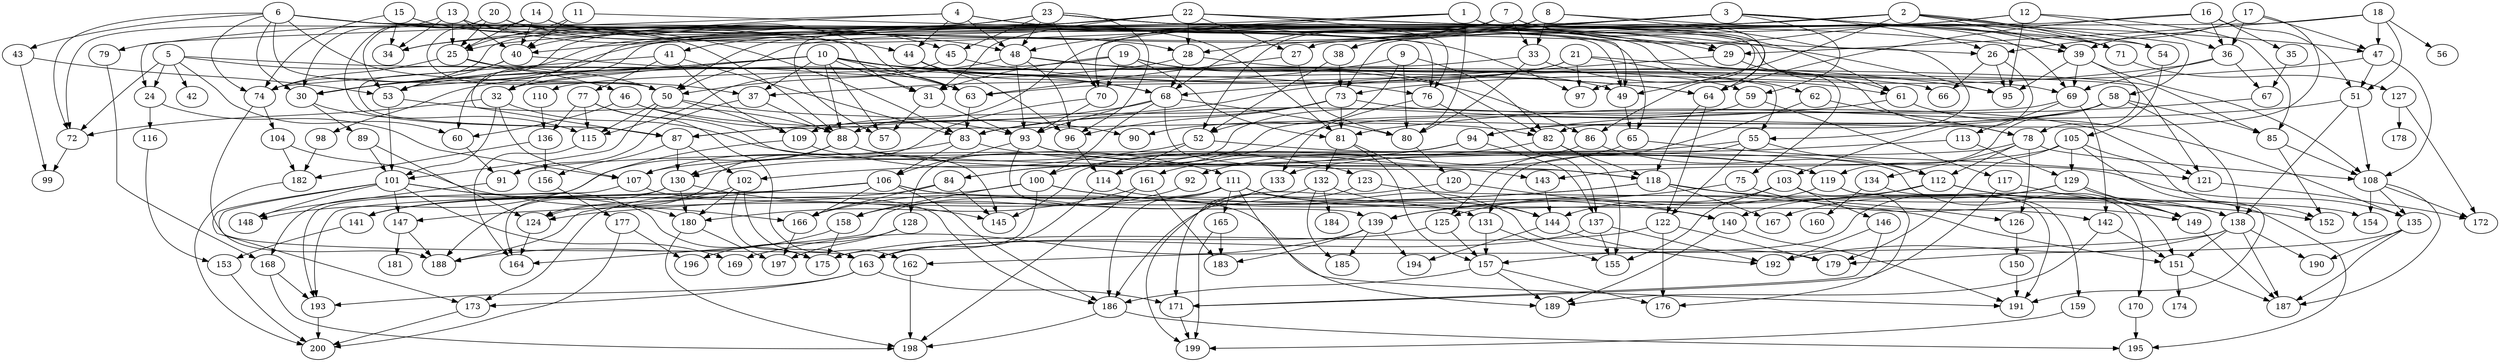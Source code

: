 // DAG automatically generated by daggen at Wed Apr 12 12:22:19 2017
// ./daggen --dot -n 200 --jump=3 --fat=0.6 --regularity=0.8 --density=0.2 
digraph G {
  1 [size="156515455680", alpha="0.09"]
  1 -> 34 [size ="134217728"]
  1 -> 48 [size ="134217728"]
  1 -> 64 [size ="134217728"]
  1 -> 69 [size ="134217728"]
  1 -> 70 [size ="134217728"]
  1 -> 80 [size ="134217728"]
  1 -> 97 [size ="134217728"]
  2 [size="3973115919", alpha="0.16"]
  2 -> 38 [size ="75497472"]
  2 -> 39 [size ="75497472"]
  2 -> 40 [size ="75497472"]
  2 -> 49 [size ="75497472"]
  2 -> 50 [size ="75497472"]
  2 -> 54 [size ="75497472"]
  2 -> 58 [size ="75497472"]
  2 -> 71 [size ="75497472"]
  3 [size="24226194892", alpha="0.16"]
  3 -> 25 [size ="536870912"]
  3 -> 26 [size ="536870912"]
  3 -> 27 [size ="536870912"]
  3 -> 30 [size ="536870912"]
  3 -> 38 [size ="536870912"]
  3 -> 54 [size ="536870912"]
  3 -> 59 [size ="536870912"]
  3 -> 71 [size ="536870912"]
  4 [size="767772828836", alpha="0.20"]
  4 -> 24 [size ="536870912"]
  4 -> 29 [size ="536870912"]
  4 -> 40 [size ="536870912"]
  4 -> 44 [size ="536870912"]
  4 -> 48 [size ="536870912"]
  4 -> 95 [size ="536870912"]
  5 [size="3768712478", alpha="0.17"]
  5 -> 24 [size ="75497472"]
  5 -> 42 [size ="75497472"]
  5 -> 46 [size ="75497472"]
  5 -> 60 [size ="75497472"]
  5 -> 69 [size ="75497472"]
  5 -> 72 [size ="75497472"]
  6 [size="8532463115", alpha="0.05"]
  6 -> 30 [size ="134217728"]
  6 -> 31 [size ="134217728"]
  6 -> 37 [size ="134217728"]
  6 -> 43 [size ="134217728"]
  6 -> 48 [size ="134217728"]
  6 -> 50 [size ="134217728"]
  6 -> 72 [size ="134217728"]
  6 -> 74 [size ="134217728"]
  6 -> 76 [size ="134217728"]
  6 -> 97 [size ="134217728"]
  7 [size="384560043844", alpha="0.16"]
  7 -> 32 [size ="301989888"]
  7 -> 33 [size ="301989888"]
  7 -> 61 [size ="301989888"]
  7 -> 68 [size ="301989888"]
  7 -> 71 [size ="301989888"]
  7 -> 74 [size ="301989888"]
  7 -> 86 [size ="301989888"]
  7 -> 88 [size ="301989888"]
  8 [size="17629537284", alpha="0.18"]
  8 -> 30 [size ="411041792"]
  8 -> 33 [size ="411041792"]
  8 -> 39 [size ="411041792"]
  8 -> 52 [size ="411041792"]
  8 -> 55 [size ="411041792"]
  9 [size="11603147168", alpha="0.11"]
  9 -> 37 [size ="209715200"]
  9 -> 52 [size ="209715200"]
  9 -> 80 [size ="209715200"]
  9 -> 82 [size ="209715200"]
  10 [size="368293445632", alpha="0.08"]
  10 -> 30 [size ="411041792"]
  10 -> 31 [size ="411041792"]
  10 -> 32 [size ="411041792"]
  10 -> 37 [size ="411041792"]
  10 -> 49 [size ="411041792"]
  10 -> 53 [size ="411041792"]
  10 -> 57 [size ="411041792"]
  10 -> 63 [size ="411041792"]
  10 -> 64 [size ="411041792"]
  10 -> 68 [size ="411041792"]
  10 -> 76 [size ="411041792"]
  10 -> 88 [size ="411041792"]
  11 [size="6245581815", alpha="0.05"]
  11 -> 25 [size ="301989888"]
  11 -> 26 [size ="301989888"]
  11 -> 40 [size ="301989888"]
  12 [size="8589934592", alpha="0.05"]
  12 -> 28 [size ="33554432"]
  12 -> 36 [size ="33554432"]
  12 -> 50 [size ="33554432"]
  12 -> 85 [size ="33554432"]
  12 -> 95 [size ="33554432"]
  13 [size="36445278938", alpha="0.05"]
  13 -> 25 [size ="838860800"]
  13 -> 28 [size ="838860800"]
  13 -> 30 [size ="838860800"]
  13 -> 34 [size ="838860800"]
  13 -> 40 [size ="838860800"]
  13 -> 44 [size ="838860800"]
  13 -> 49 [size ="838860800"]
  14 [size="368293445632", alpha="0.03"]
  14 -> 25 [size ="411041792"]
  14 -> 40 [size ="411041792"]
  14 -> 50 [size ="411041792"]
  14 -> 62 [size ="411041792"]
  14 -> 63 [size ="411041792"]
  14 -> 72 [size ="411041792"]
  14 -> 75 [size ="411041792"]
  15 [size="19092967861", alpha="0.14"]
  15 -> 34 [size ="33554432"]
  15 -> 74 [size ="33554432"]
  15 -> 83 [size ="33554432"]
  15 -> 88 [size ="33554432"]
  16 [size="1225531102182", alpha="0.06"]
  16 -> 35 [size ="838860800"]
  16 -> 36 [size ="838860800"]
  16 -> 51 [size ="838860800"]
  16 -> 64 [size ="838860800"]
  16 -> 73 [size ="838860800"]
  17 [size="864950031868", alpha="0.06"]
  17 -> 26 [size ="536870912"]
  17 -> 36 [size ="536870912"]
  17 -> 39 [size ="536870912"]
  17 -> 47 [size ="536870912"]
  17 -> 82 [size ="536870912"]
  18 [size="13410473808", alpha="0.06"]
  18 -> 29 [size ="679477248"]
  18 -> 47 [size ="679477248"]
  18 -> 51 [size ="679477248"]
  18 -> 56 [size ="679477248"]
  18 -> 60 [size ="679477248"]
  19 [size="295342065624", alpha="0.10"]
  19 -> 31 [size ="209715200"]
  19 -> 53 [size ="209715200"]
  19 -> 59 [size ="209715200"]
  19 -> 70 [size ="209715200"]
  19 -> 81 [size ="209715200"]
  19 -> 82 [size ="209715200"]
  20 [size="8589934592", alpha="0.01"]
  20 -> 25 [size ="33554432"]
  20 -> 45 [size ="33554432"]
  20 -> 53 [size ="33554432"]
  20 -> 65 [size ="33554432"]
  20 -> 81 [size ="33554432"]
  20 -> 87 [size ="33554432"]
  21 [size="134217728000", alpha="0.00"]
  21 -> 32 [size ="209715200"]
  21 -> 55 [size ="209715200"]
  21 -> 63 [size ="209715200"]
  21 -> 66 [size ="209715200"]
  21 -> 97 [size ="209715200"]
  22 [size="96751124261", alpha="0.06"]
  22 -> 27 [size ="75497472"]
  22 -> 28 [size ="75497472"]
  22 -> 31 [size ="75497472"]
  22 -> 34 [size ="75497472"]
  22 -> 39 [size ="75497472"]
  22 -> 41 [size ="75497472"]
  22 -> 47 [size ="75497472"]
  22 -> 57 [size ="75497472"]
  22 -> 76 [size ="75497472"]
  23 [size="30269970294", alpha="0.02"]
  23 -> 29 [size ="75497472"]
  23 -> 45 [size ="75497472"]
  23 -> 48 [size ="75497472"]
  23 -> 49 [size ="75497472"]
  23 -> 61 [size ="75497472"]
  23 -> 70 [size ="75497472"]
  23 -> 79 [size ="75497472"]
  23 -> 87 [size ="75497472"]
  23 -> 96 [size ="75497472"]
  24 [size="31535588667", alpha="0.14"]
  24 -> 107 [size ="33554432"]
  24 -> 116 [size ="33554432"]
  25 [size="9045985930", alpha="0.08"]
  25 -> 50 [size ="411041792"]
  25 -> 74 [size ="411041792"]
  25 -> 121 [size ="411041792"]
  26 [size="231928233984", alpha="0.18"]
  26 -> 66 [size ="301989888"]
  26 -> 95 [size ="301989888"]
  26 -> 103 [size ="301989888"]
  27 [size="8608860438", alpha="0.14"]
  27 -> 63 [size ="411041792"]
  27 -> 80 [size ="411041792"]
  28 [size="14214090762", alpha="0.08"]
  28 -> 68 [size ="838860800"]
  28 -> 95 [size ="838860800"]
  28 -> 98 [size ="838860800"]
  29 [size="430844342", alpha="0.04"]
  29 -> 68 [size ="33554432"]
  29 -> 78 [size ="33554432"]
  30 [size="33994353209", alpha="0.02"]
  30 -> 89 [size ="838860800"]
  30 -> 115 [size ="838860800"]
  31 [size="549755813888", alpha="0.15"]
  31 -> 57 [size ="536870912"]
  31 -> 93 [size ="536870912"]
  32 [size="30570222342", alpha="0.13"]
  32 -> 72 [size ="33554432"]
  32 -> 101 [size ="33554432"]
  32 -> 107 [size ="33554432"]
  32 -> 111 [size ="33554432"]
  33 [size="22201601941", alpha="0.06"]
  33 -> 61 [size ="679477248"]
  33 -> 80 [size ="679477248"]
  33 -> 110 [size ="679477248"]
  34 [size="28991029248", alpha="0.15"]
  35 [size="1073741824000", alpha="0.19"]
  35 -> 67 [size ="838860800"]
  36 [size="259146120792", alpha="0.15"]
  36 -> 67 [size ="536870912"]
  36 -> 69 [size ="536870912"]
  36 -> 73 [size ="536870912"]
  37 [size="6601843214", alpha="0.04"]
  37 -> 88 [size ="134217728"]
  37 -> 91 [size ="134217728"]
  38 [size="102637989744", alpha="0.01"]
  38 -> 52 [size ="134217728"]
  38 -> 73 [size ="134217728"]
  39 [size="24549158172", alpha="0.19"]
  39 -> 69 [size ="679477248"]
  39 -> 78 [size ="679477248"]
  39 -> 95 [size ="679477248"]
  39 -> 108 [size ="679477248"]
  40 [size="730448488", alpha="0.19"]
  40 -> 53 [size ="33554432"]
  40 -> 63 [size ="33554432"]
  40 -> 87 [size ="33554432"]
  41 [size="651391843388", alpha="0.17"]
  41 -> 74 [size ="536870912"]
  41 -> 77 [size ="536870912"]
  41 -> 83 [size ="536870912"]
  41 -> 109 [size ="536870912"]
  42 [size="134217728000", alpha="0.08"]
  43 [size="284484234", alpha="0.16"]
  43 -> 53 [size ="33554432"]
  43 -> 99 [size ="33554432"]
  44 [size="85309221634", alpha="0.09"]
  44 -> 68 [size ="75497472"]
  44 -> 96 [size ="75497472"]
  45 [size="290006973437", alpha="0.16"]
  45 -> 64 [size ="301989888"]
  45 -> 115 [size ="301989888"]
  46 [size="1405450150366", alpha="0.17"]
  46 -> 60 [size ="838860800"]
  46 -> 82 [size ="838860800"]
  46 -> 90 [size ="838860800"]
  47 [size="231928233984", alpha="0.12"]
  47 -> 51 [size ="301989888"]
  47 -> 87 [size ="301989888"]
  47 -> 108 [size ="301989888"]
  48 [size="1073741824000", alpha="0.12"]
  48 -> 50 [size ="838860800"]
  48 -> 85 [size ="838860800"]
  48 -> 86 [size ="838860800"]
  48 -> 93 [size ="838860800"]
  48 -> 96 [size ="838860800"]
  49 [size="90329567558", alpha="0.12"]
  49 -> 65 [size ="75497472"]
  50 [size="1114914924", alpha="0.06"]
  50 -> 93 [size ="134217728"]
  50 -> 101 [size ="134217728"]
  50 -> 109 [size ="134217728"]
  50 -> 115 [size ="134217728"]
  51 [size="22095648908", alpha="0.04"]
  51 -> 81 [size ="33554432"]
  51 -> 108 [size ="33554432"]
  51 -> 138 [size ="33554432"]
  52 [size="80874567262", alpha="0.12"]
  52 -> 114 [size ="75497472"]
  52 -> 119 [size ="75497472"]
  52 -> 130 [size ="75497472"]
  53 [size="49472273721", alpha="0.04"]
  53 -> 88 [size ="75497472"]
  53 -> 101 [size ="75497472"]
  54 [size="4096392739", alpha="0.16"]
  54 -> 105 [size ="209715200"]
  55 [size="1007963972238", alpha="0.15"]
  55 -> 91 [size ="679477248"]
  55 -> 112 [size ="679477248"]
  55 -> 122 [size ="679477248"]
  55 -> 131 [size ="679477248"]
  56 [size="8085697593", alpha="0.10"]
  57 [size="27668333102", alpha="0.19"]
  58 [size="8186768491", alpha="0.16"]
  58 -> 84 [size ="679477248"]
  58 -> 85 [size ="679477248"]
  58 -> 90 [size ="679477248"]
  58 -> 94 [size ="679477248"]
  58 -> 119 [size ="679477248"]
  58 -> 138 [size ="679477248"]
  59 [size="231928233984", alpha="0.12"]
  59 -> 117 [size ="301989888"]
  59 -> 128 [size ="301989888"]
  60 [size="8589934592", alpha="0.05"]
  60 -> 91 [size ="33554432"]
  61 [size="27801684724", alpha="0.08"]
  61 -> 83 [size ="33554432"]
  61 -> 135 [size ="33554432"]
  62 [size="474542215160", alpha="0.12"]
  62 -> 78 [size ="536870912"]
  62 -> 125 [size ="536870912"]
  63 [size="138785608692", alpha="0.13"]
  63 -> 83 [size ="134217728"]
  64 [size="503641456541", alpha="0.05"]
  64 -> 118 [size ="411041792"]
  64 -> 122 [size ="411041792"]
  65 [size="231928233984", alpha="0.05"]
  65 -> 92 [size ="301989888"]
  65 -> 121 [size ="301989888"]
  66 [size="107186790504", alpha="0.15"]
  67 [size="8357026241", alpha="0.16"]
  67 -> 94 [size ="679477248"]
  68 [size="549755813888", alpha="0.16"]
  68 -> 80 [size ="536870912"]
  68 -> 87 [size ="536870912"]
  68 -> 93 [size ="536870912"]
  68 -> 100 [size ="536870912"]
  68 -> 118 [size ="536870912"]
  69 [size="25348398542", alpha="0.15"]
  69 -> 84 [size ="33554432"]
  69 -> 113 [size ="33554432"]
  69 -> 142 [size ="33554432"]
  70 [size="1073741824000", alpha="0.05"]
  70 -> 93 [size ="838860800"]
  70 -> 124 [size ="838860800"]
  71 [size="34850358183", alpha="0.12"]
  71 -> 127 [size ="33554432"]
  72 [size="134217728000", alpha="0.18"]
  72 -> 99 [size ="209715200"]
  73 [size="68719476736", alpha="0.10"]
  73 -> 81 [size ="134217728"]
  73 -> 83 [size ="134217728"]
  73 -> 96 [size ="134217728"]
  73 -> 109 [size ="134217728"]
  73 -> 121 [size ="134217728"]
  74 [size="368293445632", alpha="0.07"]
  74 -> 104 [size ="411041792"]
  74 -> 163 [size ="411041792"]
  75 [size="5058723248", alpha="0.02"]
  75 -> 139 [size ="134217728"]
  75 -> 149 [size ="134217728"]
  76 [size="14286287155", alpha="0.00"]
  76 -> 133 [size ="33554432"]
  76 -> 137 [size ="33554432"]
  77 [size="210568594340", alpha="0.12"]
  77 -> 115 [size ="536870912"]
  77 -> 136 [size ="536870912"]
  77 -> 145 [size ="536870912"]
  77 -> 162 [size ="536870912"]
  78 [size="368293445632", alpha="0.13"]
  78 -> 107 [size ="411041792"]
  78 -> 108 [size ="411041792"]
  78 -> 112 [size ="411041792"]
  78 -> 126 [size ="411041792"]
  78 -> 134 [size ="411041792"]
  79 [size="35177556959", alpha="0.04"]
  79 -> 168 [size ="679477248"]
  80 [size="296123795446", alpha="0.01"]
  80 -> 120 [size ="679477248"]
  81 [size="76514235948", alpha="0.17"]
  81 -> 132 [size ="134217728"]
  81 -> 144 [size ="134217728"]
  81 -> 157 [size ="134217728"]
  82 [size="15287461405", alpha="0.17"]
  82 -> 114 [size ="301989888"]
  82 -> 118 [size ="301989888"]
  82 -> 155 [size ="301989888"]
  83 [size="87491006424", alpha="0.06"]
  83 -> 106 [size ="134217728"]
  83 -> 107 [size ="134217728"]
  83 -> 143 [size ="134217728"]
  84 [size="16506913738", alpha="0.04"]
  84 -> 141 [size ="301989888"]
  84 -> 145 [size ="301989888"]
  84 -> 166 [size ="301989888"]
  85 [size="1073741824000", alpha="0.11"]
  85 -> 108 [size ="838860800"]
  85 -> 152 [size ="838860800"]
  86 [size="3541311166", alpha="0.19"]
  86 -> 112 [size ="75497472"]
  86 -> 161 [size ="75497472"]
  87 [size="9390383189", alpha="0.06"]
  87 -> 102 [size ="301989888"]
  87 -> 130 [size ="301989888"]
  87 -> 156 [size ="301989888"]
  88 [size="251830819540", alpha="0.17"]
  88 -> 119 [size ="411041792"]
  88 -> 130 [size ="411041792"]
  88 -> 135 [size ="411041792"]
  88 -> 148 [size ="411041792"]
  89 [size="607346452355", alpha="0.02"]
  89 -> 101 [size ="411041792"]
  89 -> 124 [size ="411041792"]
  90 [size="584257367678", alpha="0.19"]
  91 [size="97437453916", alpha="0.15"]
  91 -> 148 [size ="75497472"]
  92 [size="543297453348", alpha="0.13"]
  92 -> 158 [size ="536870912"]
  93 [size="21210480876", alpha="0.16"]
  93 -> 106 [size ="411041792"]
  93 -> 118 [size ="411041792"]
  93 -> 139 [size ="411041792"]
  93 -> 151 [size ="411041792"]
  94 [size="231928233984", alpha="0.19"]
  94 -> 100 [size ="301989888"]
  94 -> 102 [size ="301989888"]
  94 -> 137 [size ="301989888"]
  94 -> 145 [size ="301989888"]
  95 [size="549755813888", alpha="0.06"]
  96 [size="28991029248", alpha="0.16"]
  96 -> 114 [size ="75497472"]
  97 [size="400991268582", alpha="0.03"]
  98 [size="553822364567", alpha="0.17"]
  98 -> 182 [size ="411041792"]
  99 [size="368293445632", alpha="0.07"]
  100 [size="670012984678", alpha="0.10"]
  100 -> 140 [size ="679477248"]
  100 -> 151 [size ="679477248"]
  100 -> 158 [size ="679477248"]
  100 -> 173 [size ="679477248"]
  100 -> 175 [size ="679477248"]
  101 [size="68719476736", alpha="0.16"]
  101 -> 147 [size ="134217728"]
  101 -> 148 [size ="134217728"]
  101 -> 169 [size ="134217728"]
  101 -> 173 [size ="134217728"]
  101 -> 175 [size ="134217728"]
  101 -> 180 [size ="134217728"]
  101 -> 188 [size ="134217728"]
  102 [size="2923611928", alpha="0.04"]
  102 -> 124 [size ="301989888"]
  102 -> 163 [size ="301989888"]
  102 -> 175 [size ="301989888"]
  102 -> 180 [size ="301989888"]
  103 [size="1073741824000", alpha="0.04"]
  103 -> 144 [size ="838860800"]
  103 -> 146 [size ="838860800"]
  103 -> 155 [size ="838860800"]
  103 -> 176 [size ="838860800"]
  104 [size="18315545881", alpha="0.01"]
  104 -> 166 [size ="411041792"]
  104 -> 182 [size ="411041792"]
  105 [size="414580160024", alpha="0.02"]
  105 -> 129 [size ="301989888"]
  105 -> 143 [size ="301989888"]
  105 -> 152 [size ="301989888"]
  105 -> 179 [size ="301989888"]
  105 -> 191 [size ="301989888"]
  106 [size="224844514744", alpha="0.06"]
  106 -> 131 [size ="411041792"]
  106 -> 141 [size ="411041792"]
  106 -> 166 [size ="411041792"]
  106 -> 186 [size ="411041792"]
  106 -> 188 [size ="411041792"]
  106 -> 191 [size ="411041792"]
  106 -> 193 [size ="411041792"]
  107 [size="231928233984", alpha="0.08"]
  107 -> 186 [size ="301989888"]
  107 -> 193 [size ="301989888"]
  108 [size="1371858353", alpha="0.07"]
  108 -> 135 [size ="33554432"]
  108 -> 154 [size ="33554432"]
  108 -> 172 [size ="33554432"]
  108 -> 187 [size ="33554432"]
  109 [size="549755813888", alpha="0.04"]
  109 -> 123 [size ="536870912"]
  109 -> 168 [size ="536870912"]
  110 [size="96695518157", alpha="0.03"]
  110 -> 136 [size ="75497472"]
  111 [size="1086058068993", alpha="0.08"]
  111 -> 138 [size ="679477248"]
  111 -> 141 [size ="679477248"]
  111 -> 164 [size ="679477248"]
  111 -> 165 [size ="679477248"]
  111 -> 179 [size ="679477248"]
  111 -> 186 [size ="679477248"]
  111 -> 189 [size ="679477248"]
  112 [size="9920858505", alpha="0.01"]
  112 -> 138 [size ="411041792"]
  112 -> 139 [size ="411041792"]
  112 -> 140 [size ="411041792"]
  112 -> 149 [size ="411041792"]
  113 [size="28991029248", alpha="0.15"]
  113 -> 129 [size ="75497472"]
  113 -> 133 [size ="75497472"]
  114 [size="8543617117", alpha="0.08"]
  114 -> 142 [size ="679477248"]
  114 -> 163 [size ="679477248"]
  115 [size="368293445632", alpha="0.13"]
  115 -> 164 [size ="411041792"]
  116 [size="3417737194", alpha="0.19"]
  116 -> 153 [size ="75497472"]
  117 [size="225558478635", alpha="0.00"]
  117 -> 149 [size ="679477248"]
  117 -> 171 [size ="679477248"]
  118 [size="1073741824000", alpha="0.15"]
  118 -> 124 [size ="838860800"]
  118 -> 126 [size ="838860800"]
  118 -> 147 [size ="838860800"]
  118 -> 152 [size ="838860800"]
  118 -> 167 [size ="838860800"]
  119 [size="10536141729", alpha="0.02"]
  119 -> 125 [size ="301989888"]
  119 -> 159 [size ="301989888"]
  119 -> 191 [size ="301989888"]
  120 [size="20961714372", alpha="0.18"]
  120 -> 140 [size ="536870912"]
  120 -> 186 [size ="536870912"]
  121 [size="44627879028", alpha="0.20"]
  121 -> 172 [size ="75497472"]
  122 [size="134217728000", alpha="0.20"]
  122 -> 175 [size ="209715200"]
  122 -> 176 [size ="209715200"]
  122 -> 179 [size ="209715200"]
  123 [size="2234571224", alpha="0.10"]
  123 -> 154 [size ="134217728"]
  123 -> 199 [size ="134217728"]
  124 [size="721269991389", alpha="0.13"]
  124 -> 164 [size ="679477248"]
  125 [size="453667341510", alpha="0.12"]
  125 -> 157 [size ="411041792"]
  125 -> 163 [size ="411041792"]
  126 [size="3985672449", alpha="0.15"]
  126 -> 150 [size ="75497472"]
  127 [size="108165581436", alpha="0.01"]
  127 -> 172 [size ="134217728"]
  127 -> 178 [size ="134217728"]
  128 [size="8589934592", alpha="0.03"]
  128 -> 196 [size ="33554432"]
  128 -> 197 [size ="33554432"]
  129 [size="206388509446", alpha="0.15"]
  129 -> 149 [size ="209715200"]
  129 -> 157 [size ="209715200"]
  129 -> 167 [size ="209715200"]
  129 -> 195 [size ="209715200"]
  130 [size="120663939504", alpha="0.10"]
  130 -> 145 [size ="134217728"]
  130 -> 164 [size ="134217728"]
  130 -> 180 [size ="134217728"]
  130 -> 188 [size ="134217728"]
  131 [size="14427092642", alpha="0.10"]
  131 -> 155 [size ="536870912"]
  131 -> 157 [size ="536870912"]
  132 [size="29545648678", alpha="0.11"]
  132 -> 144 [size ="838860800"]
  132 -> 166 [size ="838860800"]
  132 -> 184 [size ="838860800"]
  132 -> 185 [size ="838860800"]
  133 [size="28991029248", alpha="0.07"]
  133 -> 171 [size ="75497472"]
  134 [size="368293445632", alpha="0.17"]
  134 -> 160 [size ="411041792"]
  134 -> 170 [size ="411041792"]
  135 [size="1073741824000", alpha="0.19"]
  135 -> 179 [size ="838860800"]
  135 -> 187 [size ="838860800"]
  135 -> 190 [size ="838860800"]
  136 [size="46717205266", alpha="0.06"]
  136 -> 156 [size ="838860800"]
  136 -> 182 [size ="838860800"]
  137 [size="134217728000", alpha="0.13"]
  137 -> 155 [size ="209715200"]
  137 -> 163 [size ="209715200"]
  137 -> 192 [size ="209715200"]
  138 [size="35099206064", alpha="0.10"]
  138 -> 151 [size ="679477248"]
  138 -> 162 [size ="679477248"]
  138 -> 187 [size ="679477248"]
  138 -> 190 [size ="679477248"]
  138 -> 192 [size ="679477248"]
  139 [size="28991029248", alpha="0.01"]
  139 -> 169 [size ="75497472"]
  139 -> 183 [size ="75497472"]
  139 -> 185 [size ="75497472"]
  139 -> 194 [size ="75497472"]
  140 [size="207494085812", alpha="0.16"]
  140 -> 189 [size ="536870912"]
  140 -> 191 [size ="536870912"]
  141 [size="1073741824000", alpha="0.10"]
  141 -> 153 [size ="838860800"]
  142 [size="68719476736", alpha="0.04"]
  142 -> 151 [size ="134217728"]
  142 -> 189 [size ="134217728"]
  143 [size="1790771041", alpha="0.02"]
  143 -> 144 [size ="75497472"]
  144 [size="1743269723", alpha="0.11"]
  144 -> 192 [size ="75497472"]
  144 -> 194 [size ="75497472"]
  145 [size="255133068315", alpha="0.07"]
  146 [size="92267479944", alpha="0.07"]
  146 -> 171 [size ="134217728"]
  146 -> 192 [size ="134217728"]
  147 [size="560022331449", alpha="0.05"]
  147 -> 181 [size ="411041792"]
  147 -> 188 [size ="411041792"]
  148 [size="1073741824000", alpha="0.17"]
  149 [size="217894933724", alpha="0.20"]
  149 -> 187 [size ="536870912"]
  150 [size="152434664868", alpha="0.09"]
  150 -> 191 [size ="134217728"]
  151 [size="22692819609", alpha="0.02"]
  151 -> 174 [size ="838860800"]
  151 -> 187 [size ="838860800"]
  152 [size="24747753526", alpha="0.03"]
  153 [size="134217728000", alpha="0.12"]
  153 -> 200 [size ="209715200"]
  154 [size="68719476736", alpha="0.16"]
  155 [size="28991029248", alpha="0.01"]
  156 [size="134217728000", alpha="0.02"]
  156 -> 177 [size ="209715200"]
  157 [size="37208308235", alpha="0.10"]
  157 -> 176 [size ="75497472"]
  157 -> 186 [size ="75497472"]
  157 -> 189 [size ="75497472"]
  158 [size="1073741824000", alpha="0.18"]
  158 -> 175 [size ="838860800"]
  158 -> 188 [size ="838860800"]
  159 [size="14361200076", alpha="0.05"]
  159 -> 199 [size ="411041792"]
  160 [size="245879881654", alpha="0.16"]
  161 [size="605278058960", alpha="0.16"]
  161 -> 180 [size ="411041792"]
  161 -> 183 [size ="411041792"]
  161 -> 198 [size ="411041792"]
  162 [size="2314608710", alpha="0.07"]
  162 -> 198 [size ="75497472"]
  163 [size="549755813888", alpha="0.02"]
  163 -> 171 [size ="536870912"]
  163 -> 173 [size ="536870912"]
  163 -> 193 [size ="536870912"]
  164 [size="549755813888", alpha="0.18"]
  165 [size="231928233984", alpha="0.09"]
  165 -> 183 [size ="301989888"]
  165 -> 199 [size ="301989888"]
  166 [size="294108534758", alpha="0.04"]
  166 -> 197 [size ="411041792"]
  167 [size="782757789696", alpha="0.05"]
  168 [size="28991029248", alpha="0.14"]
  168 -> 193 [size ="75497472"]
  168 -> 198 [size ="75497472"]
  169 [size="486464568148", alpha="0.18"]
  170 [size="782757789696", alpha="0.13"]
  170 -> 195 [size ="679477248"]
  171 [size="30052722569", alpha="0.10"]
  171 -> 199 [size ="679477248"]
  172 [size="1073741824000", alpha="0.10"]
  173 [size="7223230001", alpha="0.17"]
  173 -> 200 [size ="134217728"]
  174 [size="2078608765", alpha="0.00"]
  175 [size="782757789696", alpha="0.18"]
  176 [size="68719476736", alpha="0.00"]
  177 [size="324886989762", alpha="0.14"]
  177 -> 196 [size ="679477248"]
  177 -> 200 [size ="679477248"]
  178 [size="90137222115", alpha="0.03"]
  179 [size="8797541564", alpha="0.15"]
  180 [size="8589934592", alpha="0.06"]
  180 -> 197 [size ="33554432"]
  180 -> 198 [size ="33554432"]
  181 [size="419496994216", alpha="0.02"]
  182 [size="231928233984", alpha="0.06"]
  182 -> 200 [size ="301989888"]
  183 [size="14879805798", alpha="0.00"]
  184 [size="368293445632", alpha="0.09"]
  185 [size="2025712880", alpha="0.08"]
  186 [size="25072670263", alpha="0.18"]
  186 -> 195 [size ="33554432"]
  186 -> 198 [size ="33554432"]
  187 [size="231928233984", alpha="0.12"]
  188 [size="68719476736", alpha="0.05"]
  189 [size="459203538", alpha="0.13"]
  190 [size="4080343180", alpha="0.00"]
  191 [size="549755813888", alpha="0.08"]
  192 [size="356734913", alpha="0.03"]
  193 [size="7381545025", alpha="0.02"]
  193 -> 200 [size ="838860800"]
  194 [size="231928233984", alpha="0.01"]
  195 [size="239516805949", alpha="0.14"]
  196 [size="16414976224", alpha="0.14"]
  197 [size="11692767720", alpha="0.20"]
  198 [size="368293445632", alpha="0.08"]
  199 [size="4385976879", alpha="0.13"]
  200 [size="1571872613", alpha="0.02"]
}
